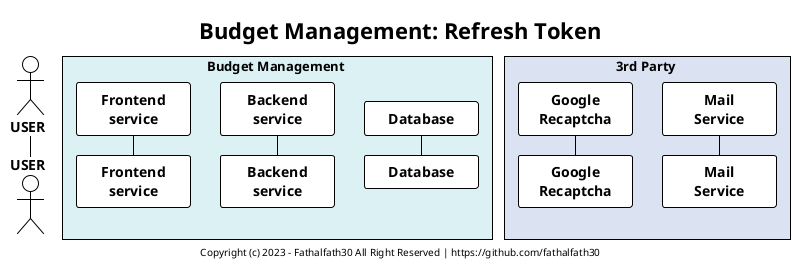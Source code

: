 @startuml
title "Budget Management: Refresh Token"
footer "Copyright (c) 2023 - Fathalfath30 All Right Reserved | https://github.com/fathalfath30"

autonumber
!theme plain
skinparam minClassWidth 100
skinparam handwritten false

actor "**USER**" as user
box Budget Management #dbf1f3
  participant "**Frontend**\n**service**" as fe order 1
  participant "**Backend**\n**service**" as be order 2
  participant "**Database**" as db order 3
end box

box 3rd Party #dbe3f3
  participant "**Google**\n**Recaptcha**" as google_r order 4
  participant "**Mail**\n**Service**" as email order 5
end box
@enduml
